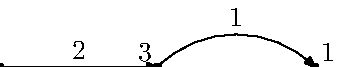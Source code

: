 prologues:=3;
verbatimtex
%&latex
\documentclass{minimal}
\begin{document}
etex
u := 1cm;
color col[];
col1 = (27 / 255, 158 / 255, 119 / 255);
col2 = (217 / 255, 95 / 255, 2 / 255);
col3 = (117 / 255, 112 / 255, 179 / 255);
col4 = (231 / 255, 41 / 255, 138 / 255);
col5 = (102 / 255, 166 / 255, 30 / 255);
col6 = (230 / 255, 171 / 255, 2 / 255);

beginfig(0);
	pair a;
	a := (0, 0);
	pair b;
	b := (2u, 0);
	pair c;
	c := (4u, 0);
	drawarrow a -- b;
	drawarrow b{1, 1} .. c{1, -1};
	drawarrow c{-1, -1} .. b{-1, 1};
	dotlabel.lft("6", a);
	dotlabel.ulft("3", b);
	dotlabel.urt("1", c);
	label.top("1", point 0.5 of (b{1, 1} .. c{1, -1}));
	label.top("2", point 0.5 of (a -- b));
	label.bot("3", point 0.5 of (c{-1, -1} .. b{-1, 1}));
endfig;

end